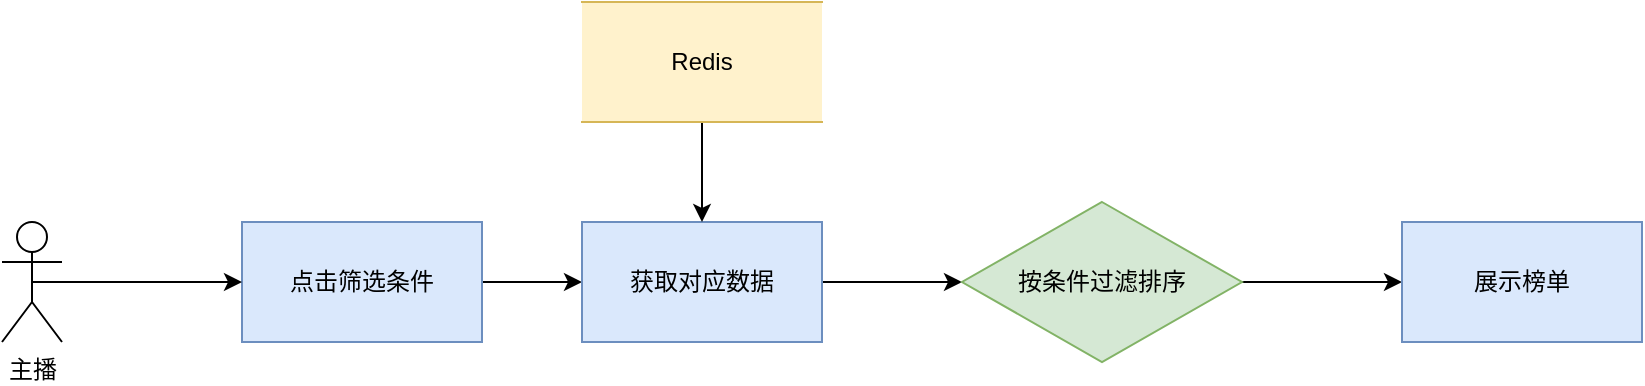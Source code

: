 <mxfile version="16.6.4" type="github">
  <diagram id="ppO3Atb4Y6vpZimPy_8v" name="第 1 页">
    <mxGraphModel dx="1298" dy="834" grid="1" gridSize="10" guides="1" tooltips="1" connect="1" arrows="1" fold="1" page="0" pageScale="1" pageWidth="827" pageHeight="1169" math="0" shadow="0">
      <root>
        <mxCell id="0" />
        <mxCell id="1" parent="0" />
        <mxCell id="Ht-4bamNHmTEr4UHNeEY-8" style="edgeStyle=orthogonalEdgeStyle;rounded=0;orthogonalLoop=1;jettySize=auto;html=1;exitX=1;exitY=0.5;exitDx=0;exitDy=0;entryX=0;entryY=0.5;entryDx=0;entryDy=0;" edge="1" parent="1" source="Ht-4bamNHmTEr4UHNeEY-1" target="Ht-4bamNHmTEr4UHNeEY-2">
          <mxGeometry relative="1" as="geometry" />
        </mxCell>
        <mxCell id="Ht-4bamNHmTEr4UHNeEY-1" value="点击筛选条件" style="rounded=0;whiteSpace=wrap;html=1;fillColor=#dae8fc;strokeColor=#6c8ebf;" vertex="1" parent="1">
          <mxGeometry x="180" y="180" width="120" height="60" as="geometry" />
        </mxCell>
        <mxCell id="Ht-4bamNHmTEr4UHNeEY-10" style="edgeStyle=orthogonalEdgeStyle;rounded=0;orthogonalLoop=1;jettySize=auto;html=1;exitX=1;exitY=0.5;exitDx=0;exitDy=0;entryX=0;entryY=0.5;entryDx=0;entryDy=0;" edge="1" parent="1" source="Ht-4bamNHmTEr4UHNeEY-2" target="Ht-4bamNHmTEr4UHNeEY-9">
          <mxGeometry relative="1" as="geometry" />
        </mxCell>
        <mxCell id="Ht-4bamNHmTEr4UHNeEY-2" value="获取对应数据" style="rounded=0;whiteSpace=wrap;html=1;fillColor=#dae8fc;strokeColor=#6c8ebf;" vertex="1" parent="1">
          <mxGeometry x="350" y="180" width="120" height="60" as="geometry" />
        </mxCell>
        <mxCell id="Ht-4bamNHmTEr4UHNeEY-4" style="edgeStyle=orthogonalEdgeStyle;rounded=0;orthogonalLoop=1;jettySize=auto;html=1;exitX=0.5;exitY=1;exitDx=0;exitDy=0;entryX=0.5;entryY=0;entryDx=0;entryDy=0;" edge="1" parent="1" source="Ht-4bamNHmTEr4UHNeEY-3" target="Ht-4bamNHmTEr4UHNeEY-2">
          <mxGeometry relative="1" as="geometry" />
        </mxCell>
        <mxCell id="Ht-4bamNHmTEr4UHNeEY-3" value="Redis" style="shape=partialRectangle;whiteSpace=wrap;html=1;left=0;right=0;fillColor=#fff2cc;strokeColor=#d6b656;" vertex="1" parent="1">
          <mxGeometry x="350" y="70" width="120" height="60" as="geometry" />
        </mxCell>
        <mxCell id="Ht-4bamNHmTEr4UHNeEY-7" style="edgeStyle=orthogonalEdgeStyle;rounded=0;orthogonalLoop=1;jettySize=auto;html=1;exitX=0.5;exitY=0.5;exitDx=0;exitDy=0;exitPerimeter=0;entryX=0;entryY=0.5;entryDx=0;entryDy=0;" edge="1" parent="1" source="Ht-4bamNHmTEr4UHNeEY-5" target="Ht-4bamNHmTEr4UHNeEY-1">
          <mxGeometry relative="1" as="geometry" />
        </mxCell>
        <mxCell id="Ht-4bamNHmTEr4UHNeEY-5" value="主播" style="shape=umlActor;verticalLabelPosition=bottom;verticalAlign=top;html=1;outlineConnect=0;" vertex="1" parent="1">
          <mxGeometry x="60" y="180" width="30" height="60" as="geometry" />
        </mxCell>
        <mxCell id="Ht-4bamNHmTEr4UHNeEY-12" style="edgeStyle=orthogonalEdgeStyle;rounded=0;orthogonalLoop=1;jettySize=auto;html=1;exitX=1;exitY=0.5;exitDx=0;exitDy=0;entryX=0;entryY=0.5;entryDx=0;entryDy=0;" edge="1" parent="1" source="Ht-4bamNHmTEr4UHNeEY-9" target="Ht-4bamNHmTEr4UHNeEY-11">
          <mxGeometry relative="1" as="geometry" />
        </mxCell>
        <mxCell id="Ht-4bamNHmTEr4UHNeEY-9" value="按条件过滤排序" style="rhombus;whiteSpace=wrap;html=1;fillColor=#d5e8d4;strokeColor=#82b366;" vertex="1" parent="1">
          <mxGeometry x="540" y="170" width="140" height="80" as="geometry" />
        </mxCell>
        <mxCell id="Ht-4bamNHmTEr4UHNeEY-11" value="展示榜单" style="rounded=0;whiteSpace=wrap;html=1;fillColor=#dae8fc;strokeColor=#6c8ebf;" vertex="1" parent="1">
          <mxGeometry x="760" y="180" width="120" height="60" as="geometry" />
        </mxCell>
      </root>
    </mxGraphModel>
  </diagram>
</mxfile>
